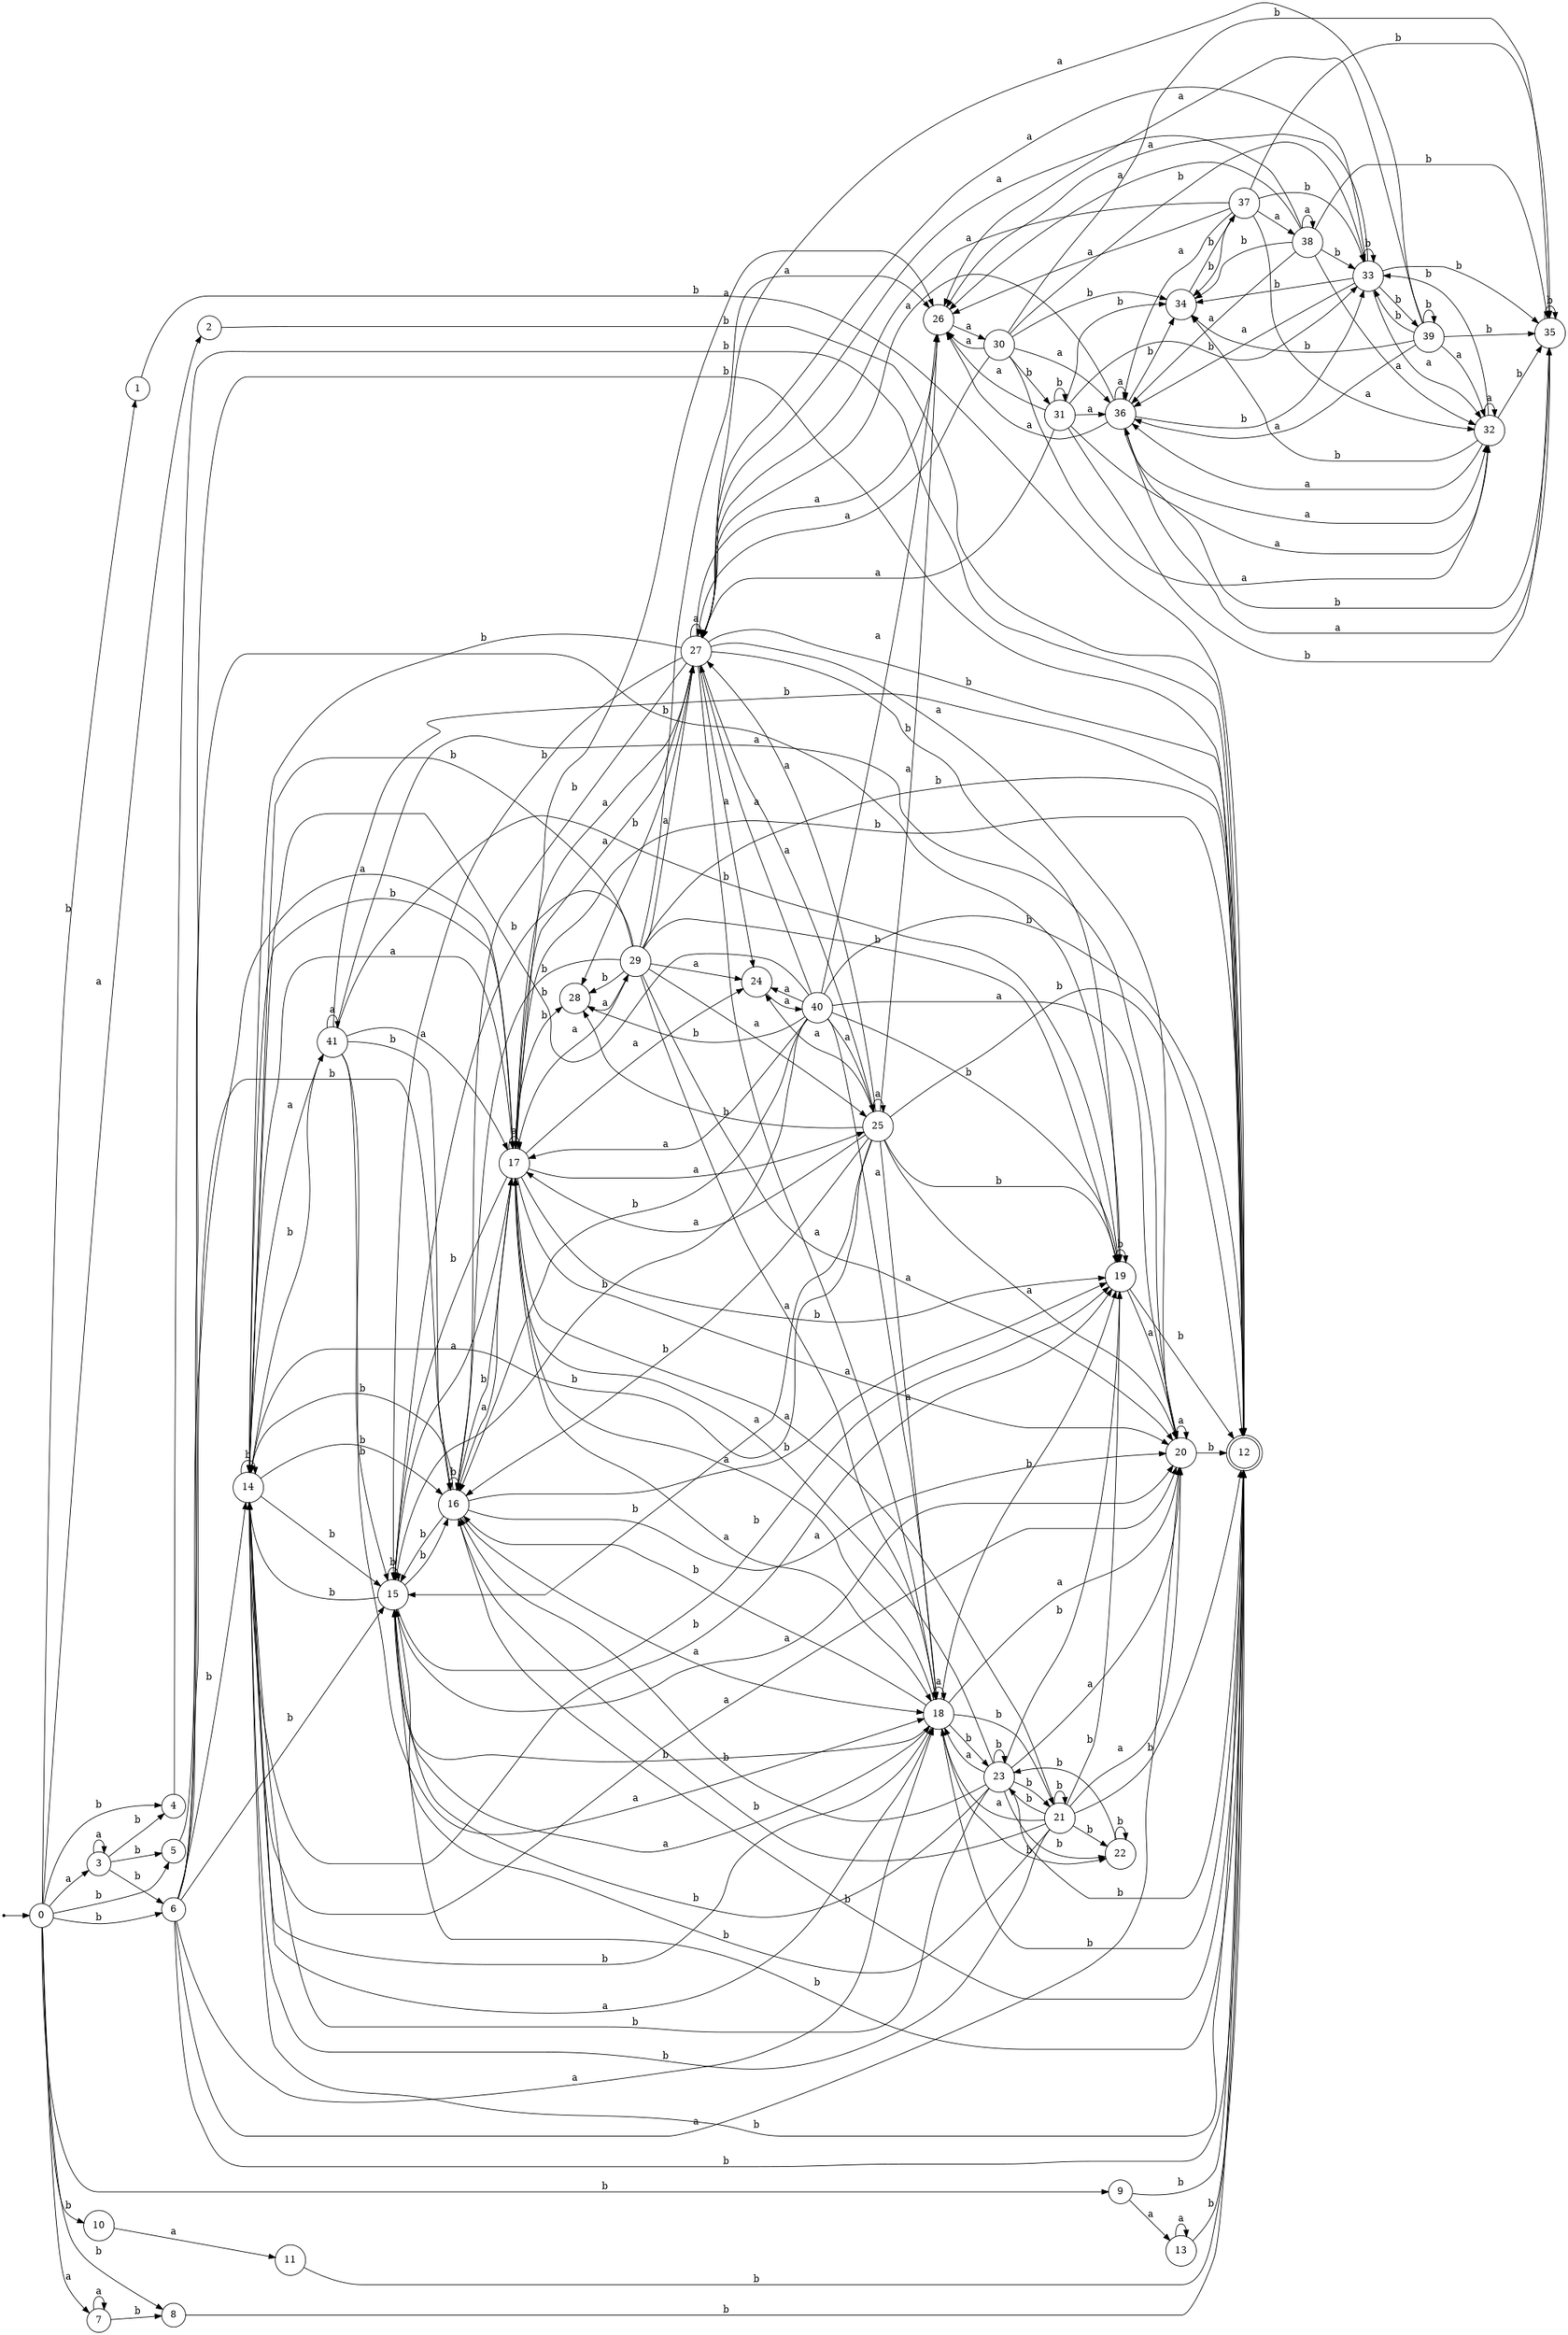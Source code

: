 digraph finite_state_machine {
rankdir=LR;
size="20,20";
node [shape = point]; "dummy0"
node [shape = circle]; "0";
"dummy0" -> "0";
node [shape = circle]; "1";
node [shape = circle]; "2";
node [shape = circle]; "3";
node [shape = circle]; "4";
node [shape = circle]; "5";
node [shape = circle]; "6";
node [shape = circle]; "7";
node [shape = circle]; "8";
node [shape = circle]; "9";
node [shape = circle]; "10";
node [shape = circle]; "11";
node [shape = doublecircle]; "12";node [shape = circle]; "13";
node [shape = circle]; "14";
node [shape = circle]; "15";
node [shape = circle]; "16";
node [shape = circle]; "17";
node [shape = circle]; "18";
node [shape = circle]; "19";
node [shape = circle]; "20";
node [shape = circle]; "21";
node [shape = circle]; "22";
node [shape = circle]; "23";
node [shape = circle]; "24";
node [shape = circle]; "25";
node [shape = circle]; "26";
node [shape = circle]; "27";
node [shape = circle]; "28";
node [shape = circle]; "29";
node [shape = circle]; "30";
node [shape = circle]; "31";
node [shape = circle]; "32";
node [shape = circle]; "33";
node [shape = circle]; "34";
node [shape = circle]; "35";
node [shape = circle]; "36";
node [shape = circle]; "37";
node [shape = circle]; "38";
node [shape = circle]; "39";
node [shape = circle]; "40";
node [shape = circle]; "41";
"0" -> "1" [label = "b"];
 "0" -> "4" [label = "b"];
 "0" -> "5" [label = "b"];
 "0" -> "6" [label = "b"];
 "0" -> "8" [label = "b"];
 "0" -> "9" [label = "b"];
 "0" -> "10" [label = "b"];
 "0" -> "2" [label = "a"];
 "0" -> "3" [label = "a"];
 "0" -> "7" [label = "a"];
 "10" -> "11" [label = "a"];
 "11" -> "12" [label = "b"];
 "9" -> "13" [label = "a"];
 "9" -> "12" [label = "b"];
 "13" -> "13" [label = "a"];
 "13" -> "12" [label = "b"];
 "8" -> "12" [label = "b"];
 "7" -> "7" [label = "a"];
 "7" -> "8" [label = "b"];
 "6" -> "16" [label = "b"];
 "6" -> "19" [label = "b"];
 "6" -> "12" [label = "b"];
 "6" -> "14" [label = "b"];
 "6" -> "15" [label = "b"];
 "6" -> "17" [label = "a"];
 "6" -> "18" [label = "a"];
 "6" -> "20" [label = "a"];
 "20" -> "20" [label = "a"];
 "20" -> "12" [label = "b"];
 "19" -> "19" [label = "b"];
 "19" -> "12" [label = "b"];
 "19" -> "20" [label = "a"];
 "18" -> "17" [label = "a"];
 "18" -> "18" [label = "a"];
 "18" -> "20" [label = "a"];
 "18" -> "12" [label = "b"];
 "18" -> "14" [label = "b"];
 "18" -> "15" [label = "b"];
 "18" -> "16" [label = "b"];
 "18" -> "19" [label = "b"];
 "18" -> "21" [label = "b"];
 "18" -> "22" [label = "b"];
 "18" -> "23" [label = "b"];
 "23" -> "12" [label = "b"];
 "23" -> "14" [label = "b"];
 "23" -> "15" [label = "b"];
 "23" -> "16" [label = "b"];
 "23" -> "19" [label = "b"];
 "23" -> "21" [label = "b"];
 "23" -> "22" [label = "b"];
 "23" -> "23" [label = "b"];
 "23" -> "17" [label = "a"];
 "23" -> "18" [label = "a"];
 "23" -> "20" [label = "a"];
 "22" -> "22" [label = "b"];
 "22" -> "23" [label = "b"];
 "21" -> "12" [label = "b"];
 "21" -> "14" [label = "b"];
 "21" -> "15" [label = "b"];
 "21" -> "16" [label = "b"];
 "21" -> "19" [label = "b"];
 "21" -> "21" [label = "b"];
 "21" -> "22" [label = "b"];
 "21" -> "23" [label = "b"];
 "21" -> "17" [label = "a"];
 "21" -> "18" [label = "a"];
 "21" -> "20" [label = "a"];
 "17" -> "17" [label = "a"];
 "17" -> "18" [label = "a"];
 "17" -> "20" [label = "a"];
 "17" -> "24" [label = "a"];
 "17" -> "25" [label = "a"];
 "17" -> "26" [label = "a"];
 "17" -> "27" [label = "a"];
 "17" -> "16" [label = "b"];
 "17" -> "19" [label = "b"];
 "17" -> "12" [label = "b"];
 "17" -> "28" [label = "b"];
 "17" -> "14" [label = "b"];
 "17" -> "15" [label = "b"];
 "28" -> "29" [label = "a"];
 "29" -> "16" [label = "b"];
 "29" -> "19" [label = "b"];
 "29" -> "12" [label = "b"];
 "29" -> "28" [label = "b"];
 "29" -> "14" [label = "b"];
 "29" -> "15" [label = "b"];
 "29" -> "17" [label = "a"];
 "29" -> "18" [label = "a"];
 "29" -> "20" [label = "a"];
 "29" -> "24" [label = "a"];
 "29" -> "25" [label = "a"];
 "29" -> "26" [label = "a"];
 "29" -> "27" [label = "a"];
 "27" -> "17" [label = "a"];
 "27" -> "18" [label = "a"];
 "27" -> "20" [label = "a"];
 "27" -> "24" [label = "a"];
 "27" -> "25" [label = "a"];
 "27" -> "26" [label = "a"];
 "27" -> "27" [label = "a"];
 "27" -> "16" [label = "b"];
 "27" -> "19" [label = "b"];
 "27" -> "12" [label = "b"];
 "27" -> "28" [label = "b"];
 "27" -> "14" [label = "b"];
 "27" -> "15" [label = "b"];
 "26" -> "30" [label = "a"];
 "30" -> "32" [label = "a"];
 "30" -> "26" [label = "a"];
 "30" -> "27" [label = "a"];
 "30" -> "36" [label = "a"];
 "30" -> "33" [label = "b"];
 "30" -> "34" [label = "b"];
 "30" -> "35" [label = "b"];
 "30" -> "31" [label = "b"];
 "36" -> "32" [label = "a"];
 "36" -> "26" [label = "a"];
 "36" -> "27" [label = "a"];
 "36" -> "36" [label = "a"];
 "36" -> "33" [label = "b"];
 "36" -> "34" [label = "b"];
 "36" -> "35" [label = "b"];
 "35" -> "35" [label = "b"];
 "35" -> "36" [label = "a"];
 "34" -> "37" [label = "b"];
 "37" -> "33" [label = "b"];
 "37" -> "34" [label = "b"];
 "37" -> "35" [label = "b"];
 "37" -> "32" [label = "a"];
 "37" -> "36" [label = "a"];
 "37" -> "38" [label = "a"];
 "37" -> "26" [label = "a"];
 "37" -> "27" [label = "a"];
 "38" -> "32" [label = "a"];
 "38" -> "36" [label = "a"];
 "38" -> "38" [label = "a"];
 "38" -> "26" [label = "a"];
 "38" -> "27" [label = "a"];
 "38" -> "33" [label = "b"];
 "38" -> "34" [label = "b"];
 "38" -> "35" [label = "b"];
 "33" -> "33" [label = "b"];
 "33" -> "34" [label = "b"];
 "33" -> "35" [label = "b"];
 "33" -> "39" [label = "b"];
 "33" -> "32" [label = "a"];
 "33" -> "26" [label = "a"];
 "33" -> "27" [label = "a"];
 "33" -> "36" [label = "a"];
 "39" -> "33" [label = "b"];
 "39" -> "34" [label = "b"];
 "39" -> "35" [label = "b"];
 "39" -> "39" [label = "b"];
 "39" -> "32" [label = "a"];
 "39" -> "26" [label = "a"];
 "39" -> "27" [label = "a"];
 "39" -> "36" [label = "a"];
 "32" -> "32" [label = "a"];
 "32" -> "36" [label = "a"];
 "32" -> "33" [label = "b"];
 "32" -> "34" [label = "b"];
 "32" -> "35" [label = "b"];
 "31" -> "33" [label = "b"];
 "31" -> "34" [label = "b"];
 "31" -> "35" [label = "b"];
 "31" -> "31" [label = "b"];
 "31" -> "32" [label = "a"];
 "31" -> "26" [label = "a"];
 "31" -> "27" [label = "a"];
 "31" -> "36" [label = "a"];
 "25" -> "17" [label = "a"];
 "25" -> "18" [label = "a"];
 "25" -> "20" [label = "a"];
 "25" -> "24" [label = "a"];
 "25" -> "25" [label = "a"];
 "25" -> "26" [label = "a"];
 "25" -> "27" [label = "a"];
 "25" -> "16" [label = "b"];
 "25" -> "19" [label = "b"];
 "25" -> "12" [label = "b"];
 "25" -> "28" [label = "b"];
 "25" -> "14" [label = "b"];
 "25" -> "15" [label = "b"];
 "24" -> "40" [label = "a"];
 "40" -> "17" [label = "a"];
 "40" -> "18" [label = "a"];
 "40" -> "20" [label = "a"];
 "40" -> "24" [label = "a"];
 "40" -> "25" [label = "a"];
 "40" -> "26" [label = "a"];
 "40" -> "27" [label = "a"];
 "40" -> "16" [label = "b"];
 "40" -> "19" [label = "b"];
 "40" -> "12" [label = "b"];
 "40" -> "28" [label = "b"];
 "40" -> "14" [label = "b"];
 "40" -> "15" [label = "b"];
 "16" -> "16" [label = "b"];
 "16" -> "19" [label = "b"];
 "16" -> "12" [label = "b"];
 "16" -> "14" [label = "b"];
 "16" -> "15" [label = "b"];
 "16" -> "17" [label = "a"];
 "16" -> "18" [label = "a"];
 "16" -> "20" [label = "a"];
 "15" -> "16" [label = "b"];
 "15" -> "19" [label = "b"];
 "15" -> "12" [label = "b"];
 "15" -> "14" [label = "b"];
 "15" -> "15" [label = "b"];
 "15" -> "17" [label = "a"];
 "15" -> "18" [label = "a"];
 "15" -> "20" [label = "a"];
 "14" -> "16" [label = "b"];
 "14" -> "19" [label = "b"];
 "14" -> "12" [label = "b"];
 "14" -> "14" [label = "b"];
 "14" -> "15" [label = "b"];
 "14" -> "41" [label = "a"];
 "14" -> "18" [label = "a"];
 "14" -> "20" [label = "a"];
 "14" -> "17" [label = "a"];
 "41" -> "41" [label = "a"];
 "41" -> "18" [label = "a"];
 "41" -> "20" [label = "a"];
 "41" -> "17" [label = "a"];
 "41" -> "16" [label = "b"];
 "41" -> "19" [label = "b"];
 "41" -> "12" [label = "b"];
 "41" -> "14" [label = "b"];
 "41" -> "15" [label = "b"];
 "5" -> "12" [label = "b"];
 "4" -> "12" [label = "b"];
 "3" -> "3" [label = "a"];
 "3" -> "4" [label = "b"];
 "3" -> "5" [label = "b"];
 "3" -> "6" [label = "b"];
 "2" -> "12" [label = "b"];
 "1" -> "12" [label = "b"];
 }
